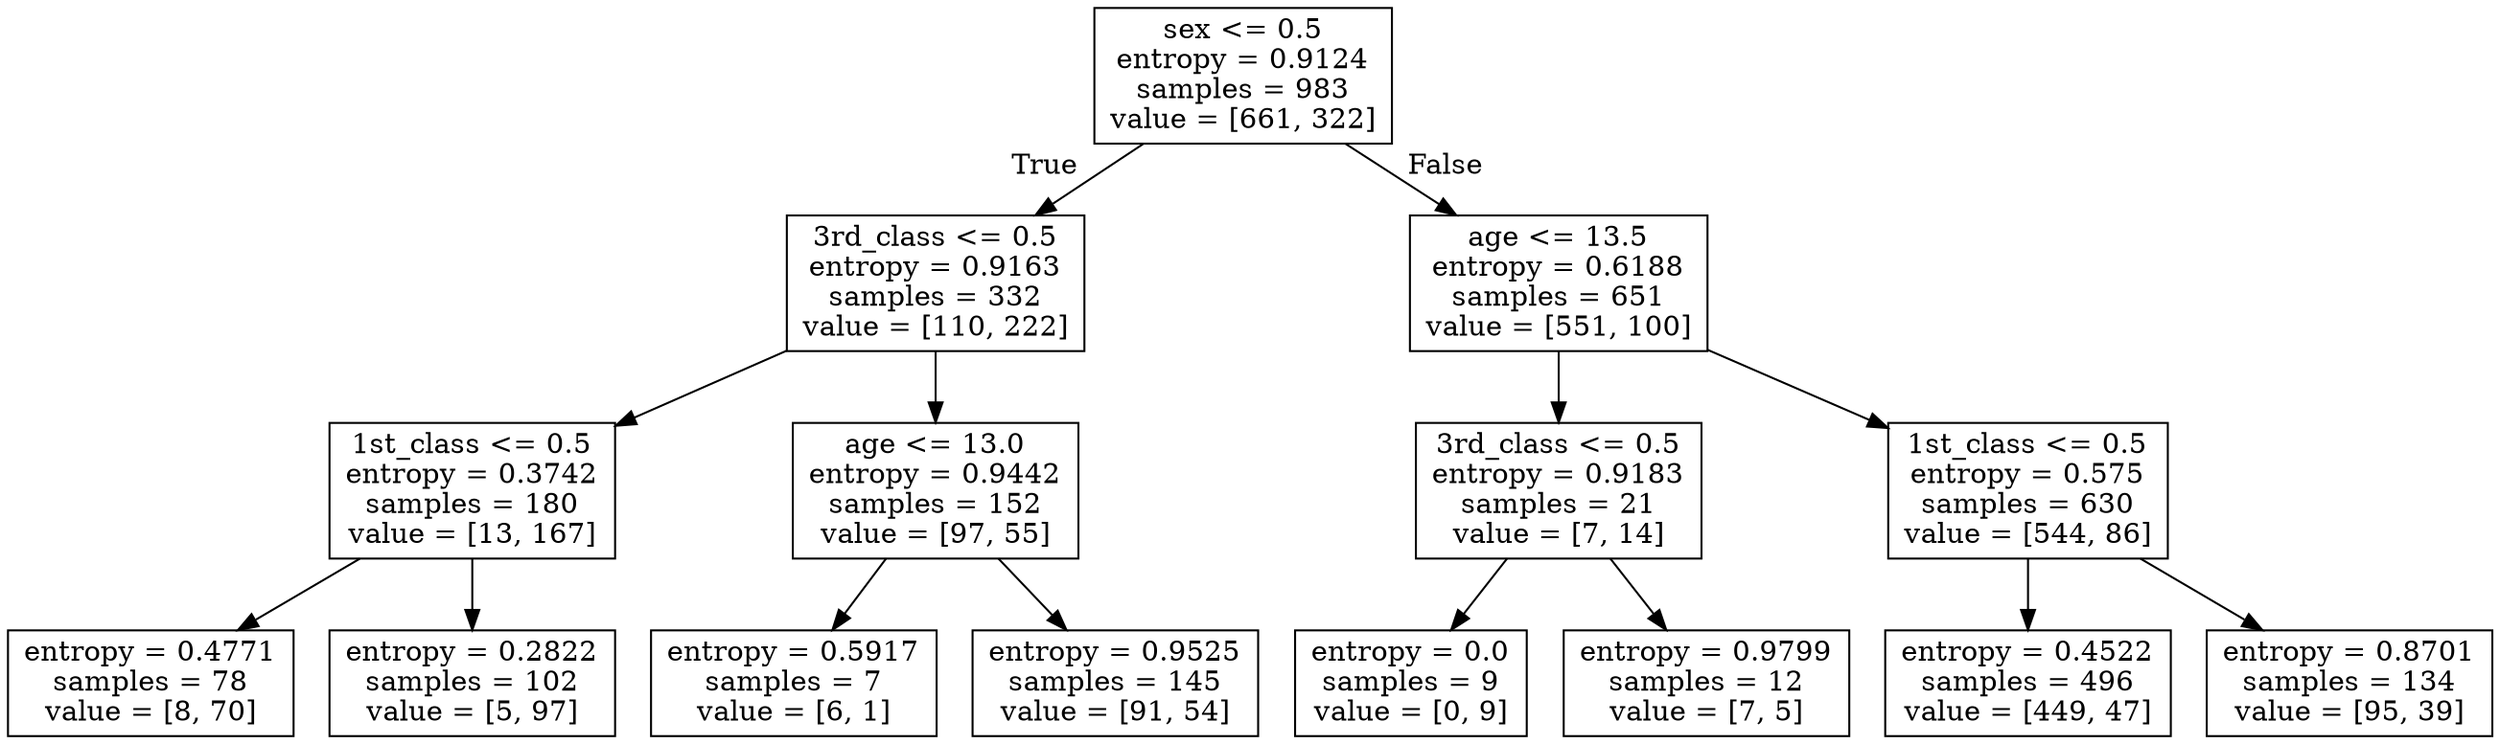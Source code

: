 digraph Tree {
node [shape=box] ;
0 [label="sex <= 0.5\nentropy = 0.9124\nsamples = 983\nvalue = [661, 322]"] ;
1 [label="3rd_class <= 0.5\nentropy = 0.9163\nsamples = 332\nvalue = [110, 222]"] ;
0 -> 1 [labeldistance=2.5, labelangle=45, headlabel="True"] ;
2 [label="1st_class <= 0.5\nentropy = 0.3742\nsamples = 180\nvalue = [13, 167]"] ;
1 -> 2 ;
3 [label="entropy = 0.4771\nsamples = 78\nvalue = [8, 70]"] ;
2 -> 3 ;
4 [label="entropy = 0.2822\nsamples = 102\nvalue = [5, 97]"] ;
2 -> 4 ;
5 [label="age <= 13.0\nentropy = 0.9442\nsamples = 152\nvalue = [97, 55]"] ;
1 -> 5 ;
6 [label="entropy = 0.5917\nsamples = 7\nvalue = [6, 1]"] ;
5 -> 6 ;
7 [label="entropy = 0.9525\nsamples = 145\nvalue = [91, 54]"] ;
5 -> 7 ;
8 [label="age <= 13.5\nentropy = 0.6188\nsamples = 651\nvalue = [551, 100]"] ;
0 -> 8 [labeldistance=2.5, labelangle=-45, headlabel="False"] ;
9 [label="3rd_class <= 0.5\nentropy = 0.9183\nsamples = 21\nvalue = [7, 14]"] ;
8 -> 9 ;
10 [label="entropy = 0.0\nsamples = 9\nvalue = [0, 9]"] ;
9 -> 10 ;
11 [label="entropy = 0.9799\nsamples = 12\nvalue = [7, 5]"] ;
9 -> 11 ;
12 [label="1st_class <= 0.5\nentropy = 0.575\nsamples = 630\nvalue = [544, 86]"] ;
8 -> 12 ;
13 [label="entropy = 0.4522\nsamples = 496\nvalue = [449, 47]"] ;
12 -> 13 ;
14 [label="entropy = 0.8701\nsamples = 134\nvalue = [95, 39]"] ;
12 -> 14 ;
}